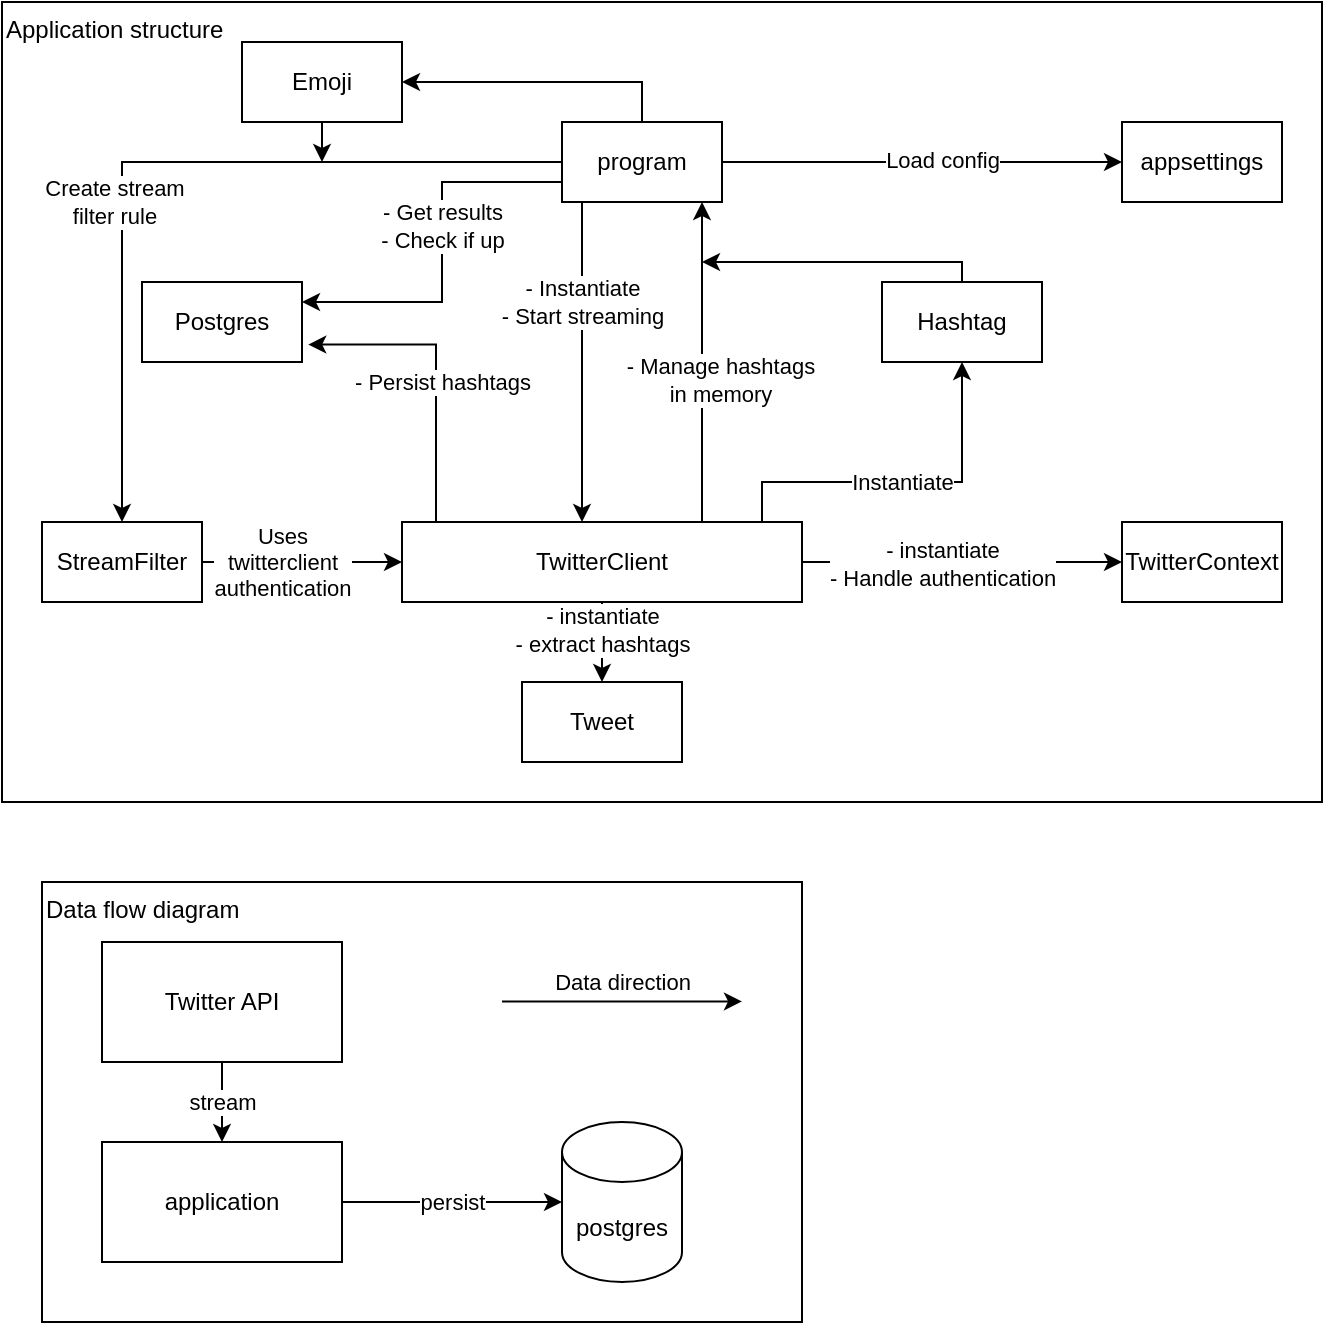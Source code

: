 <mxfile version="14.2.4" type="embed">
    <diagram id="B3LtPdXln3Mm3sqRZGOn" name="Page-1">
        <mxGraphModel dx="836" dy="657" grid="1" gridSize="10" guides="1" tooltips="1" connect="1" arrows="1" fold="1" page="1" pageScale="1" pageWidth="827" pageHeight="1169" math="0" shadow="0">
            <root>
                <mxCell id="0"/>
                <mxCell id="1" parent="0"/>
                <mxCell id="TtvzDJQFdUPKZSvWziJc-46" value="&lt;div&gt;Application structure&lt;br&gt;&lt;/div&gt;" style="rounded=0;whiteSpace=wrap;html=1;fillColor=none;align=left;verticalAlign=top;" parent="1" vertex="1">
                    <mxGeometry y="60" width="660" height="400" as="geometry"/>
                </mxCell>
                <mxCell id="TtvzDJQFdUPKZSvWziJc-8" value="Data flow diagram" style="rounded=0;whiteSpace=wrap;html=1;fillColor=none;verticalAlign=top;align=left;" parent="1" vertex="1">
                    <mxGeometry x="20" y="500" width="380" height="220" as="geometry"/>
                </mxCell>
                <mxCell id="TtvzDJQFdUPKZSvWziJc-5" value="stream" style="edgeStyle=orthogonalEdgeStyle;rounded=0;orthogonalLoop=1;jettySize=auto;html=1;entryX=0.5;entryY=0;entryDx=0;entryDy=0;" parent="1" source="TtvzDJQFdUPKZSvWziJc-1" target="TtvzDJQFdUPKZSvWziJc-2" edge="1">
                    <mxGeometry relative="1" as="geometry"/>
                </mxCell>
                <mxCell id="TtvzDJQFdUPKZSvWziJc-1" value="Twitter API" style="rounded=0;whiteSpace=wrap;html=1;" parent="1" vertex="1">
                    <mxGeometry x="50" y="530" width="120" height="60" as="geometry"/>
                </mxCell>
                <mxCell id="TtvzDJQFdUPKZSvWziJc-6" value="persist" style="edgeStyle=orthogonalEdgeStyle;rounded=0;orthogonalLoop=1;jettySize=auto;html=1;entryX=0;entryY=0.5;entryDx=0;entryDy=0;entryPerimeter=0;" parent="1" source="TtvzDJQFdUPKZSvWziJc-2" target="TtvzDJQFdUPKZSvWziJc-10" edge="1">
                    <mxGeometry relative="1" as="geometry">
                        <mxPoint x="250" y="680" as="targetPoint"/>
                    </mxGeometry>
                </mxCell>
                <mxCell id="TtvzDJQFdUPKZSvWziJc-2" value="application" style="rounded=0;whiteSpace=wrap;html=1;" parent="1" vertex="1">
                    <mxGeometry x="50" y="630" width="120" height="60" as="geometry"/>
                </mxCell>
                <mxCell id="TtvzDJQFdUPKZSvWziJc-7" value="Data direction" style="endArrow=classic;html=1;" parent="1" edge="1">
                    <mxGeometry y="10" width="50" height="50" relative="1" as="geometry">
                        <mxPoint x="250" y="559.71" as="sourcePoint"/>
                        <mxPoint x="370" y="559.71" as="targetPoint"/>
                        <mxPoint as="offset"/>
                    </mxGeometry>
                </mxCell>
                <mxCell id="TtvzDJQFdUPKZSvWziJc-19" value="" style="edgeStyle=orthogonalEdgeStyle;rounded=0;orthogonalLoop=1;jettySize=auto;html=1;entryX=0;entryY=0.5;entryDx=0;entryDy=0;" parent="1" source="TtvzDJQFdUPKZSvWziJc-9" target="TtvzDJQFdUPKZSvWziJc-11" edge="1">
                    <mxGeometry relative="1" as="geometry"/>
                </mxCell>
                <mxCell id="TtvzDJQFdUPKZSvWziJc-29" value="Load config" style="edgeLabel;html=1;align=center;verticalAlign=middle;resizable=0;points=[];" parent="TtvzDJQFdUPKZSvWziJc-19" vertex="1" connectable="0">
                    <mxGeometry x="0.094" y="1" relative="1" as="geometry">
                        <mxPoint as="offset"/>
                    </mxGeometry>
                </mxCell>
                <mxCell id="TtvzDJQFdUPKZSvWziJc-20" value="&lt;div&gt;- Instantiate&lt;/div&gt;&lt;div&gt;- Start streaming&lt;br&gt;&lt;/div&gt;" style="edgeStyle=orthogonalEdgeStyle;rounded=0;orthogonalLoop=1;jettySize=auto;html=1;" parent="1" source="TtvzDJQFdUPKZSvWziJc-9" edge="1">
                    <mxGeometry x="-0.375" relative="1" as="geometry">
                        <mxPoint x="290" y="320" as="targetPoint"/>
                        <Array as="points">
                            <mxPoint x="290" y="320"/>
                        </Array>
                        <mxPoint as="offset"/>
                    </mxGeometry>
                </mxCell>
                <mxCell id="TtvzDJQFdUPKZSvWziJc-22" style="edgeStyle=orthogonalEdgeStyle;rounded=0;orthogonalLoop=1;jettySize=auto;html=1;entryX=0.5;entryY=0;entryDx=0;entryDy=0;" parent="1" source="TtvzDJQFdUPKZSvWziJc-9" target="TtvzDJQFdUPKZSvWziJc-15" edge="1">
                    <mxGeometry relative="1" as="geometry"/>
                </mxCell>
                <mxCell id="TtvzDJQFdUPKZSvWziJc-30" value="&lt;div&gt;Create stream&lt;/div&gt;&lt;div&gt;filter rule&lt;br&gt;&lt;/div&gt;" style="edgeLabel;html=1;align=center;verticalAlign=middle;resizable=0;points=[];" parent="TtvzDJQFdUPKZSvWziJc-22" vertex="1" connectable="0">
                    <mxGeometry x="-0.083" y="-1" relative="1" as="geometry">
                        <mxPoint x="-40.67" y="21" as="offset"/>
                    </mxGeometry>
                </mxCell>
                <mxCell id="TtvzDJQFdUPKZSvWziJc-37" value="- Get results&lt;br&gt;- Check if up" style="edgeStyle=orthogonalEdgeStyle;rounded=0;orthogonalLoop=1;jettySize=auto;html=1;entryX=1;entryY=0.25;entryDx=0;entryDy=0;" parent="1" source="TtvzDJQFdUPKZSvWziJc-9" target="TtvzDJQFdUPKZSvWziJc-18" edge="1">
                    <mxGeometry x="-0.143" relative="1" as="geometry">
                        <Array as="points">
                            <mxPoint x="220" y="150"/>
                            <mxPoint x="220" y="210"/>
                        </Array>
                        <mxPoint as="offset"/>
                    </mxGeometry>
                </mxCell>
                <mxCell id="TtvzDJQFdUPKZSvWziJc-45" style="edgeStyle=orthogonalEdgeStyle;rounded=0;orthogonalLoop=1;jettySize=auto;html=1;exitX=0.5;exitY=0;exitDx=0;exitDy=0;entryX=1;entryY=0.5;entryDx=0;entryDy=0;" parent="1" source="TtvzDJQFdUPKZSvWziJc-9" target="TtvzDJQFdUPKZSvWziJc-12" edge="1">
                    <mxGeometry relative="1" as="geometry"/>
                </mxCell>
                <mxCell id="TtvzDJQFdUPKZSvWziJc-9" value="program" style="rounded=0;whiteSpace=wrap;html=1;fillColor=none;" parent="1" vertex="1">
                    <mxGeometry x="280" y="120" width="80" height="40" as="geometry"/>
                </mxCell>
                <mxCell id="TtvzDJQFdUPKZSvWziJc-10" value="postgres" style="shape=cylinder3;whiteSpace=wrap;html=1;boundedLbl=1;backgroundOutline=1;size=15;fillColor=none;" parent="1" vertex="1">
                    <mxGeometry x="280" y="620" width="60" height="80" as="geometry"/>
                </mxCell>
                <mxCell id="TtvzDJQFdUPKZSvWziJc-11" value="appsettings" style="rounded=0;whiteSpace=wrap;html=1;fillColor=none;" parent="1" vertex="1">
                    <mxGeometry x="560" y="120" width="80" height="40" as="geometry"/>
                </mxCell>
                <mxCell id="TtvzDJQFdUPKZSvWziJc-32" style="edgeStyle=orthogonalEdgeStyle;rounded=0;orthogonalLoop=1;jettySize=auto;html=1;" parent="1" source="TtvzDJQFdUPKZSvWziJc-12" edge="1">
                    <mxGeometry relative="1" as="geometry">
                        <mxPoint x="160" y="140" as="targetPoint"/>
                    </mxGeometry>
                </mxCell>
                <mxCell id="TtvzDJQFdUPKZSvWziJc-12" value="Emoji" style="rounded=0;whiteSpace=wrap;html=1;fillColor=none;" parent="1" vertex="1">
                    <mxGeometry x="120" y="80" width="80" height="40" as="geometry"/>
                </mxCell>
                <mxCell id="TtvzDJQFdUPKZSvWziJc-14" value="Tweet" style="rounded=0;whiteSpace=wrap;html=1;fillColor=none;" parent="1" vertex="1">
                    <mxGeometry x="260" y="400" width="80" height="40" as="geometry"/>
                </mxCell>
                <mxCell id="TtvzDJQFdUPKZSvWziJc-23" style="edgeStyle=orthogonalEdgeStyle;rounded=0;orthogonalLoop=1;jettySize=auto;html=1;entryX=0;entryY=0.5;entryDx=0;entryDy=0;" parent="1" source="TtvzDJQFdUPKZSvWziJc-15" target="TtvzDJQFdUPKZSvWziJc-16" edge="1">
                    <mxGeometry relative="1" as="geometry"/>
                </mxCell>
                <mxCell id="TtvzDJQFdUPKZSvWziJc-33" value="&lt;div&gt;Uses&lt;/div&gt;&lt;div&gt;twitterclient&lt;/div&gt;&lt;div&gt;authentication&lt;br&gt;&lt;/div&gt;" style="edgeLabel;html=1;align=center;verticalAlign=middle;resizable=0;points=[];" parent="TtvzDJQFdUPKZSvWziJc-23" vertex="1" connectable="0">
                    <mxGeometry x="-0.297" y="1" relative="1" as="geometry">
                        <mxPoint x="4.57" y="1" as="offset"/>
                    </mxGeometry>
                </mxCell>
                <mxCell id="TtvzDJQFdUPKZSvWziJc-15" value="StreamFilter" style="rounded=0;whiteSpace=wrap;html=1;fillColor=none;" parent="1" vertex="1">
                    <mxGeometry x="20" y="320" width="80" height="40" as="geometry"/>
                </mxCell>
                <mxCell id="TtvzDJQFdUPKZSvWziJc-21" style="edgeStyle=orthogonalEdgeStyle;rounded=0;orthogonalLoop=1;jettySize=auto;html=1;entryX=0;entryY=0.5;entryDx=0;entryDy=0;" parent="1" source="TtvzDJQFdUPKZSvWziJc-16" target="TtvzDJQFdUPKZSvWziJc-17" edge="1">
                    <mxGeometry relative="1" as="geometry"/>
                </mxCell>
                <mxCell id="TtvzDJQFdUPKZSvWziJc-34" value="&lt;div&gt;- instantiate&lt;/div&gt;&lt;div&gt;- Handle authentication&lt;br&gt;&lt;/div&gt;" style="edgeLabel;html=1;align=center;verticalAlign=middle;resizable=0;points=[];" parent="TtvzDJQFdUPKZSvWziJc-21" vertex="1" connectable="0">
                    <mxGeometry x="-0.249" y="-1" relative="1" as="geometry">
                        <mxPoint x="10" as="offset"/>
                    </mxGeometry>
                </mxCell>
                <mxCell id="TtvzDJQFdUPKZSvWziJc-28" style="edgeStyle=orthogonalEdgeStyle;rounded=0;orthogonalLoop=1;jettySize=auto;html=1;exitX=0.085;exitY=-0.004;exitDx=0;exitDy=0;exitPerimeter=0;entryX=1.039;entryY=0.782;entryDx=0;entryDy=0;entryPerimeter=0;" parent="1" source="TtvzDJQFdUPKZSvWziJc-16" target="TtvzDJQFdUPKZSvWziJc-18" edge="1">
                    <mxGeometry relative="1" as="geometry">
                        <mxPoint x="230" y="270" as="targetPoint"/>
                        <Array as="points">
                            <mxPoint x="217" y="231"/>
                        </Array>
                    </mxGeometry>
                </mxCell>
                <mxCell id="TtvzDJQFdUPKZSvWziJc-35" value="&lt;div&gt;- Persist hashtags&lt;/div&gt;" style="edgeLabel;html=1;align=center;verticalAlign=middle;resizable=0;points=[];" parent="TtvzDJQFdUPKZSvWziJc-28" vertex="1" connectable="0">
                    <mxGeometry x="-0.194" relative="1" as="geometry">
                        <mxPoint x="3" y="-8.41" as="offset"/>
                    </mxGeometry>
                </mxCell>
                <mxCell id="TtvzDJQFdUPKZSvWziJc-38" style="edgeStyle=orthogonalEdgeStyle;rounded=0;orthogonalLoop=1;jettySize=auto;html=1;" parent="1" source="TtvzDJQFdUPKZSvWziJc-16" edge="1">
                    <mxGeometry relative="1" as="geometry">
                        <mxPoint x="350" y="160" as="targetPoint"/>
                        <Array as="points">
                            <mxPoint x="350" y="160"/>
                        </Array>
                    </mxGeometry>
                </mxCell>
                <mxCell id="TtvzDJQFdUPKZSvWziJc-39" value="&lt;div&gt;- Manage hashtags&lt;/div&gt;&lt;div&gt;in memory&lt;br&gt;&lt;/div&gt;" style="edgeLabel;html=1;align=center;verticalAlign=middle;resizable=0;points=[];" parent="TtvzDJQFdUPKZSvWziJc-38" vertex="1" connectable="0">
                    <mxGeometry x="0.181" y="1" relative="1" as="geometry">
                        <mxPoint x="9.31" y="23.03" as="offset"/>
                    </mxGeometry>
                </mxCell>
                <mxCell id="TtvzDJQFdUPKZSvWziJc-40" style="edgeStyle=orthogonalEdgeStyle;rounded=0;orthogonalLoop=1;jettySize=auto;html=1;entryX=0.5;entryY=0;entryDx=0;entryDy=0;" parent="1" source="TtvzDJQFdUPKZSvWziJc-16" target="TtvzDJQFdUPKZSvWziJc-14" edge="1">
                    <mxGeometry relative="1" as="geometry"/>
                </mxCell>
                <mxCell id="TtvzDJQFdUPKZSvWziJc-41" value="&lt;div&gt;- instantiate&lt;/div&gt;&lt;div&gt;- extract hashtags&lt;br&gt;&lt;/div&gt;" style="edgeLabel;html=1;align=center;verticalAlign=middle;resizable=0;points=[];" parent="TtvzDJQFdUPKZSvWziJc-40" vertex="1" connectable="0">
                    <mxGeometry x="-0.293" relative="1" as="geometry">
                        <mxPoint as="offset"/>
                    </mxGeometry>
                </mxCell>
                <mxCell id="TtvzDJQFdUPKZSvWziJc-43" value="Instantiate" style="edgeStyle=orthogonalEdgeStyle;rounded=0;orthogonalLoop=1;jettySize=auto;html=1;entryX=0.5;entryY=1;entryDx=0;entryDy=0;exitX=0.9;exitY=0;exitDx=0;exitDy=0;exitPerimeter=0;" parent="1" source="TtvzDJQFdUPKZSvWziJc-16" target="TtvzDJQFdUPKZSvWziJc-42" edge="1">
                    <mxGeometry relative="1" as="geometry">
                        <Array as="points">
                            <mxPoint x="380" y="300"/>
                            <mxPoint x="480" y="300"/>
                        </Array>
                    </mxGeometry>
                </mxCell>
                <mxCell id="TtvzDJQFdUPKZSvWziJc-16" value="TwitterClient" style="rounded=0;whiteSpace=wrap;html=1;fillColor=none;" parent="1" vertex="1">
                    <mxGeometry x="200" y="320" width="200" height="40" as="geometry"/>
                </mxCell>
                <mxCell id="TtvzDJQFdUPKZSvWziJc-17" value="TwitterContext" style="rounded=0;whiteSpace=wrap;html=1;fillColor=none;" parent="1" vertex="1">
                    <mxGeometry x="560" y="320" width="80" height="40" as="geometry"/>
                </mxCell>
                <mxCell id="TtvzDJQFdUPKZSvWziJc-18" value="Postgres" style="rounded=0;whiteSpace=wrap;html=1;fillColor=none;" parent="1" vertex="1">
                    <mxGeometry x="70" y="200" width="80" height="40" as="geometry"/>
                </mxCell>
                <mxCell id="TtvzDJQFdUPKZSvWziJc-44" style="edgeStyle=orthogonalEdgeStyle;rounded=0;orthogonalLoop=1;jettySize=auto;html=1;exitX=0.5;exitY=0;exitDx=0;exitDy=0;" parent="1" source="TtvzDJQFdUPKZSvWziJc-42" edge="1">
                    <mxGeometry relative="1" as="geometry">
                        <mxPoint x="350" y="190" as="targetPoint"/>
                        <Array as="points">
                            <mxPoint x="480" y="190"/>
                            <mxPoint x="350" y="190"/>
                        </Array>
                    </mxGeometry>
                </mxCell>
                <mxCell id="TtvzDJQFdUPKZSvWziJc-42" value="Hashtag" style="rounded=0;whiteSpace=wrap;html=1;fillColor=none;" parent="1" vertex="1">
                    <mxGeometry x="440" y="200" width="80" height="40" as="geometry"/>
                </mxCell>
            </root>
        </mxGraphModel>
    </diagram>
</mxfile>